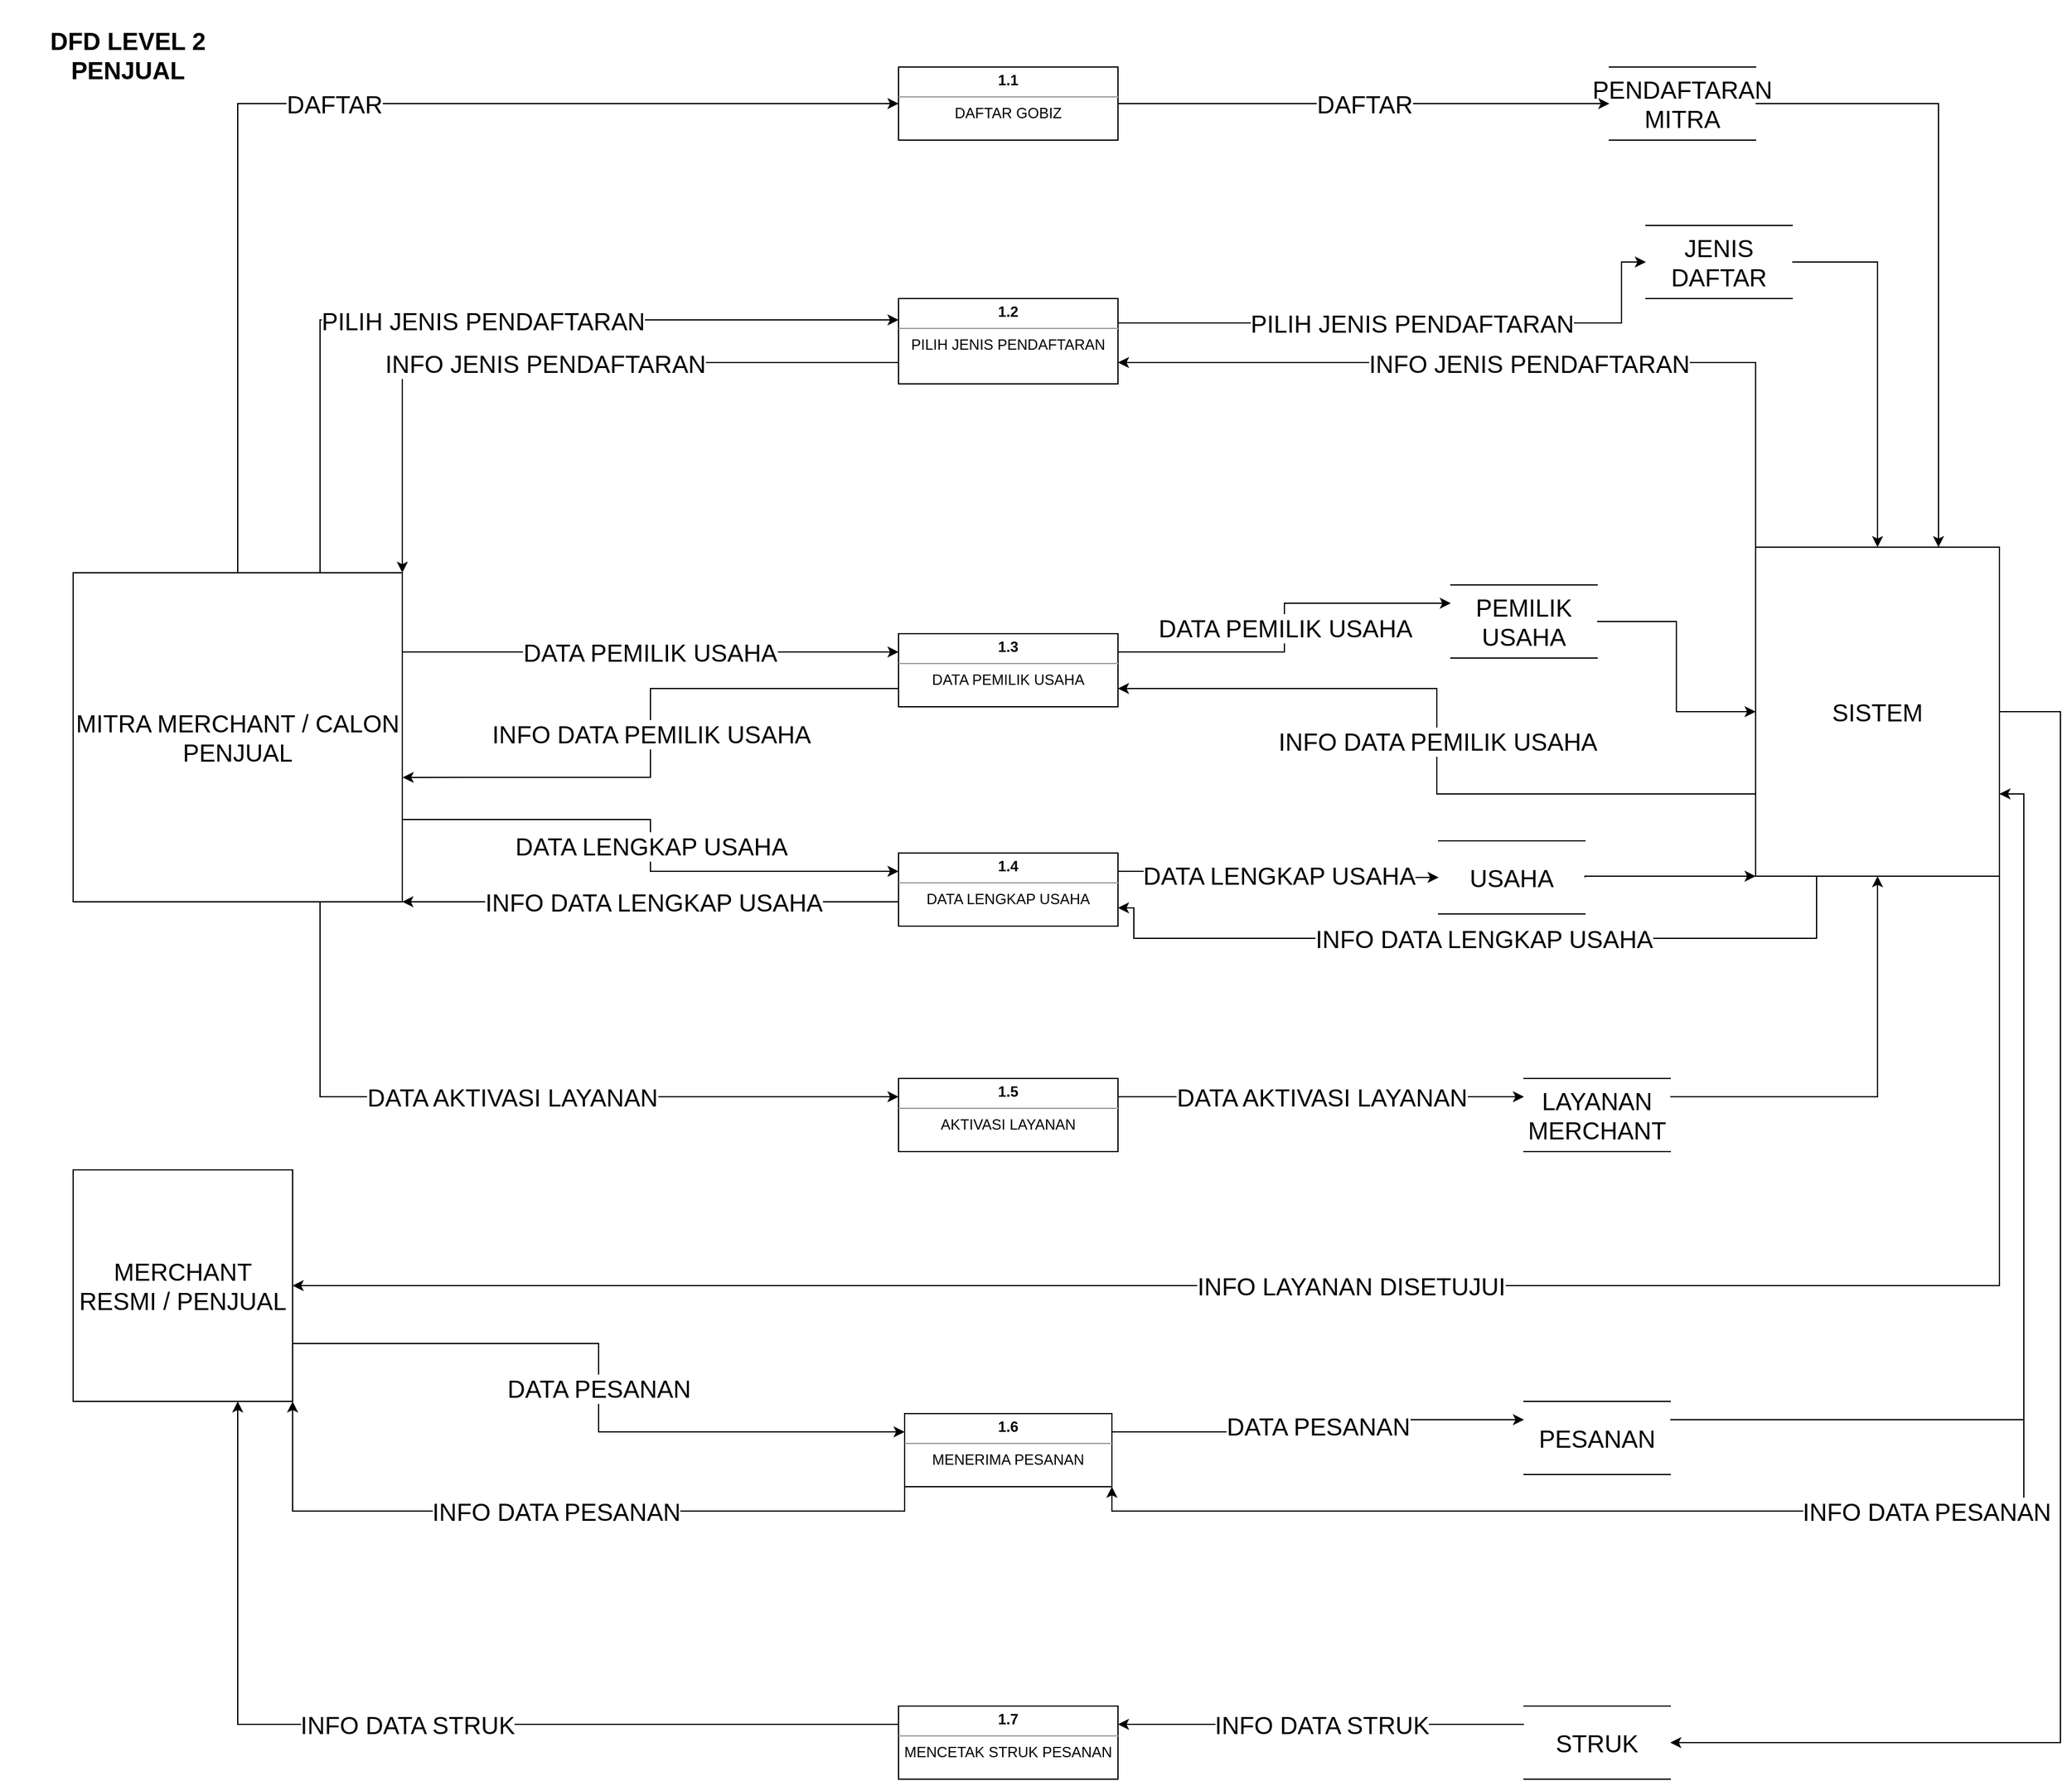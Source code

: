 <mxfile version="16.1.2" type="device"><diagram id="lI5ambm05uFGQuC25C_D" name="Page-1"><mxGraphModel dx="2926" dy="1794" grid="1" gridSize="10" guides="1" tooltips="1" connect="1" arrows="1" fold="1" page="1" pageScale="1" pageWidth="2336" pageHeight="1654" math="0" shadow="0"><root><mxCell id="0"/><mxCell id="1" parent="0"/><mxCell id="_KopvuaC8ghtX5DC3kDF-1" value="DAFTAR" style="edgeStyle=orthogonalEdgeStyle;rounded=0;orthogonalLoop=1;jettySize=auto;html=1;exitX=0.5;exitY=0;exitDx=0;exitDy=0;entryX=0;entryY=0.5;entryDx=0;entryDy=0;fontSize=20;" parent="1" source="_KopvuaC8ghtX5DC3kDF-5" target="_KopvuaC8ghtX5DC3kDF-7" edge="1"><mxGeometry relative="1" as="geometry"/></mxCell><mxCell id="_KopvuaC8ghtX5DC3kDF-2" value="PILIH JENIS PENDAFTARAN" style="edgeStyle=orthogonalEdgeStyle;rounded=0;orthogonalLoop=1;jettySize=auto;html=1;exitX=0.75;exitY=0;exitDx=0;exitDy=0;entryX=0;entryY=0.25;entryDx=0;entryDy=0;fontSize=20;" parent="1" source="_KopvuaC8ghtX5DC3kDF-5" target="_KopvuaC8ghtX5DC3kDF-10" edge="1"><mxGeometry relative="1" as="geometry"/></mxCell><mxCell id="_KopvuaC8ghtX5DC3kDF-4" value="DATA PEMILIK USAHA" style="edgeStyle=orthogonalEdgeStyle;rounded=0;orthogonalLoop=1;jettySize=auto;html=1;exitX=1;exitY=0.25;exitDx=0;exitDy=0;entryX=0;entryY=0.25;entryDx=0;entryDy=0;fontSize=20;" parent="1" source="_KopvuaC8ghtX5DC3kDF-5" target="_KopvuaC8ghtX5DC3kDF-15" edge="1"><mxGeometry relative="1" as="geometry"><Array as="points"><mxPoint x="330" y="535"/></Array></mxGeometry></mxCell><mxCell id="_KopvuaC8ghtX5DC3kDF-35" value="DATA LENGKAP USAHA" style="edgeStyle=orthogonalEdgeStyle;rounded=0;orthogonalLoop=1;jettySize=auto;html=1;exitX=1;exitY=0.75;exitDx=0;exitDy=0;entryX=0;entryY=0.25;entryDx=0;entryDy=0;fontSize=20;" parent="1" source="_KopvuaC8ghtX5DC3kDF-5" target="_KopvuaC8ghtX5DC3kDF-34" edge="1"><mxGeometry relative="1" as="geometry"/></mxCell><mxCell id="_KopvuaC8ghtX5DC3kDF-42" value="DATA AKTIVASI LAYANAN" style="edgeStyle=orthogonalEdgeStyle;rounded=0;orthogonalLoop=1;jettySize=auto;html=1;exitX=0.75;exitY=1;exitDx=0;exitDy=0;entryX=0;entryY=0.25;entryDx=0;entryDy=0;fontSize=20;" parent="1" source="_KopvuaC8ghtX5DC3kDF-5" target="_KopvuaC8ghtX5DC3kDF-17" edge="1"><mxGeometry relative="1" as="geometry"/></mxCell><mxCell id="_KopvuaC8ghtX5DC3kDF-5" value="MITRA MERCHANT / CALON PENJUAL" style="rounded=0;whiteSpace=wrap;html=1;fontSize=20;" parent="1" vertex="1"><mxGeometry x="60" y="470" width="270" height="270" as="geometry"/></mxCell><mxCell id="_KopvuaC8ghtX5DC3kDF-6" value="DAFTAR" style="edgeStyle=orthogonalEdgeStyle;rounded=0;orthogonalLoop=1;jettySize=auto;html=1;exitX=1;exitY=0.5;exitDx=0;exitDy=0;entryX=0;entryY=0.5;entryDx=0;entryDy=0;fontSize=20;" parent="1" source="_KopvuaC8ghtX5DC3kDF-7" target="_KopvuaC8ghtX5DC3kDF-19" edge="1"><mxGeometry relative="1" as="geometry"/></mxCell><mxCell id="_KopvuaC8ghtX5DC3kDF-7" value="&lt;p style=&quot;margin: 0px ; margin-top: 4px ; text-align: center&quot;&gt;&lt;b&gt;1.1&lt;/b&gt;&lt;/p&gt;&lt;hr size=&quot;1&quot;&gt;&lt;div style=&quot;text-align: center ; height: 2px&quot;&gt;DAFTAR GOBIZ&lt;/div&gt;" style="verticalAlign=top;align=left;overflow=fill;fontSize=12;fontFamily=Helvetica;html=1;" parent="1" vertex="1"><mxGeometry x="737" y="55" width="180" height="60" as="geometry"/></mxCell><mxCell id="_KopvuaC8ghtX5DC3kDF-8" value="INFO JENIS PENDAFTARAN" style="edgeStyle=orthogonalEdgeStyle;rounded=0;orthogonalLoop=1;jettySize=auto;html=1;exitX=0;exitY=0.75;exitDx=0;exitDy=0;entryX=1;entryY=0;entryDx=0;entryDy=0;fontSize=20;" parent="1" source="_KopvuaC8ghtX5DC3kDF-10" target="_KopvuaC8ghtX5DC3kDF-5" edge="1"><mxGeometry relative="1" as="geometry"/></mxCell><mxCell id="_KopvuaC8ghtX5DC3kDF-9" value="PILIH JENIS PENDAFTARAN" style="edgeStyle=orthogonalEdgeStyle;rounded=0;orthogonalLoop=1;jettySize=auto;html=1;exitX=1;exitY=0.25;exitDx=0;exitDy=0;fontSize=20;entryX=0;entryY=0.5;entryDx=0;entryDy=0;" parent="1" source="_KopvuaC8ghtX5DC3kDF-10" target="_KopvuaC8ghtX5DC3kDF-22" edge="1"><mxGeometry relative="1" as="geometry"><Array as="points"><mxPoint x="917" y="265"/><mxPoint x="1330" y="265"/><mxPoint x="1330" y="215"/></Array><mxPoint x="1300" y="240" as="targetPoint"/></mxGeometry></mxCell><mxCell id="_KopvuaC8ghtX5DC3kDF-10" value="&lt;p style=&quot;margin: 0px ; margin-top: 4px ; text-align: center&quot;&gt;&lt;b&gt;1.2&lt;/b&gt;&lt;/p&gt;&lt;hr size=&quot;1&quot;&gt;&lt;div style=&quot;text-align: center ; height: 2px&quot;&gt;PILIH JENIS PENDAFTARAN&lt;/div&gt;" style="verticalAlign=top;align=left;overflow=fill;fontSize=12;fontFamily=Helvetica;html=1;" parent="1" vertex="1"><mxGeometry x="737" y="245" width="180" height="70" as="geometry"/></mxCell><mxCell id="_KopvuaC8ghtX5DC3kDF-13" value="INFO DATA PEMILIK USAHA" style="edgeStyle=orthogonalEdgeStyle;rounded=0;orthogonalLoop=1;jettySize=auto;html=1;exitX=0;exitY=0.75;exitDx=0;exitDy=0;entryX=1.001;entryY=0.622;entryDx=0;entryDy=0;entryPerimeter=0;fontSize=20;" parent="1" source="_KopvuaC8ghtX5DC3kDF-15" target="_KopvuaC8ghtX5DC3kDF-5" edge="1"><mxGeometry relative="1" as="geometry"/></mxCell><mxCell id="_KopvuaC8ghtX5DC3kDF-14" value="DATA PEMILIK USAHA" style="edgeStyle=orthogonalEdgeStyle;rounded=0;orthogonalLoop=1;jettySize=auto;html=1;exitX=1;exitY=0.25;exitDx=0;exitDy=0;entryX=0;entryY=0.25;entryDx=0;entryDy=0;fontSize=20;" parent="1" source="_KopvuaC8ghtX5DC3kDF-15" target="_KopvuaC8ghtX5DC3kDF-27" edge="1"><mxGeometry relative="1" as="geometry"/></mxCell><mxCell id="_KopvuaC8ghtX5DC3kDF-15" value="&lt;p style=&quot;margin: 0px ; margin-top: 4px ; text-align: center&quot;&gt;&lt;b&gt;1.3&lt;/b&gt;&lt;/p&gt;&lt;hr size=&quot;1&quot;&gt;&lt;div style=&quot;text-align: center ; height: 2px&quot;&gt;DATA PEMILIK USAHA&lt;/div&gt;" style="verticalAlign=top;align=left;overflow=fill;fontSize=12;fontFamily=Helvetica;html=1;" parent="1" vertex="1"><mxGeometry x="737" y="520" width="180" height="60" as="geometry"/></mxCell><mxCell id="_KopvuaC8ghtX5DC3kDF-43" value="DATA AKTIVASI LAYANAN" style="edgeStyle=orthogonalEdgeStyle;rounded=0;orthogonalLoop=1;jettySize=auto;html=1;exitX=1;exitY=0.25;exitDx=0;exitDy=0;entryX=0;entryY=0.25;entryDx=0;entryDy=0;fontSize=20;" parent="1" source="_KopvuaC8ghtX5DC3kDF-17" target="_KopvuaC8ghtX5DC3kDF-29" edge="1"><mxGeometry relative="1" as="geometry"/></mxCell><mxCell id="_KopvuaC8ghtX5DC3kDF-17" value="&lt;p style=&quot;margin: 0px ; margin-top: 4px ; text-align: center&quot;&gt;&lt;b&gt;1.5&lt;/b&gt;&lt;/p&gt;&lt;hr size=&quot;1&quot;&gt;&lt;div style=&quot;text-align: center ; height: 2px&quot;&gt;AKTIVASI LAYANAN&lt;/div&gt;" style="verticalAlign=top;align=left;overflow=fill;fontSize=12;fontFamily=Helvetica;html=1;" parent="1" vertex="1"><mxGeometry x="737" y="885" width="180" height="60" as="geometry"/></mxCell><mxCell id="_KopvuaC8ghtX5DC3kDF-18" style="edgeStyle=orthogonalEdgeStyle;rounded=0;orthogonalLoop=1;jettySize=auto;html=1;exitX=1;exitY=0.5;exitDx=0;exitDy=0;entryX=0.75;entryY=0;entryDx=0;entryDy=0;" parent="1" source="_KopvuaC8ghtX5DC3kDF-19" target="_KopvuaC8ghtX5DC3kDF-32" edge="1"><mxGeometry relative="1" as="geometry"/></mxCell><mxCell id="_KopvuaC8ghtX5DC3kDF-19" value="PENDAFTARAN MITRA" style="shape=partialRectangle;whiteSpace=wrap;html=1;left=0;right=0;fillColor=none;fontSize=20;" parent="1" vertex="1"><mxGeometry x="1320" y="55" width="120" height="60" as="geometry"/></mxCell><mxCell id="_KopvuaC8ghtX5DC3kDF-20" value="INFO JENIS PENDAFTARAN" style="edgeStyle=orthogonalEdgeStyle;rounded=0;orthogonalLoop=1;jettySize=auto;html=1;entryX=1;entryY=0.75;entryDx=0;entryDy=0;fontSize=20;exitX=0;exitY=0;exitDx=0;exitDy=0;" parent="1" source="_KopvuaC8ghtX5DC3kDF-32" target="_KopvuaC8ghtX5DC3kDF-10" edge="1"><mxGeometry relative="1" as="geometry"><Array as="points"><mxPoint x="1440" y="298"/></Array><mxPoint x="1350" y="298" as="sourcePoint"/></mxGeometry></mxCell><mxCell id="_KopvuaC8ghtX5DC3kDF-21" style="edgeStyle=orthogonalEdgeStyle;rounded=0;orthogonalLoop=1;jettySize=auto;html=1;exitX=1;exitY=0.5;exitDx=0;exitDy=0;entryX=0.5;entryY=0;entryDx=0;entryDy=0;" parent="1" source="_KopvuaC8ghtX5DC3kDF-22" target="_KopvuaC8ghtX5DC3kDF-32" edge="1"><mxGeometry relative="1" as="geometry"/></mxCell><mxCell id="_KopvuaC8ghtX5DC3kDF-22" value="JENIS DAFTAR" style="shape=partialRectangle;whiteSpace=wrap;html=1;left=0;right=0;fillColor=none;fontSize=20;" parent="1" vertex="1"><mxGeometry x="1350" y="185" width="120" height="60" as="geometry"/></mxCell><mxCell id="_KopvuaC8ghtX5DC3kDF-25" value="INFO DATA PEMILIK USAHA" style="edgeStyle=orthogonalEdgeStyle;rounded=0;orthogonalLoop=1;jettySize=auto;html=1;exitX=0;exitY=0.75;exitDx=0;exitDy=0;entryX=1;entryY=0.75;entryDx=0;entryDy=0;fontSize=20;" parent="1" source="_KopvuaC8ghtX5DC3kDF-32" target="_KopvuaC8ghtX5DC3kDF-15" edge="1"><mxGeometry relative="1" as="geometry"/></mxCell><mxCell id="_KopvuaC8ghtX5DC3kDF-26" style="edgeStyle=orthogonalEdgeStyle;rounded=0;orthogonalLoop=1;jettySize=auto;html=1;exitX=1;exitY=0.5;exitDx=0;exitDy=0;entryX=0;entryY=0.5;entryDx=0;entryDy=0;" parent="1" source="_KopvuaC8ghtX5DC3kDF-27" target="_KopvuaC8ghtX5DC3kDF-32" edge="1"><mxGeometry relative="1" as="geometry"/></mxCell><mxCell id="_KopvuaC8ghtX5DC3kDF-27" value="PEMILIK USAHA" style="shape=partialRectangle;whiteSpace=wrap;html=1;left=0;right=0;fillColor=none;fontSize=20;" parent="1" vertex="1"><mxGeometry x="1190" y="480" width="120" height="60" as="geometry"/></mxCell><mxCell id="_KopvuaC8ghtX5DC3kDF-44" style="edgeStyle=orthogonalEdgeStyle;rounded=0;orthogonalLoop=1;jettySize=auto;html=1;exitX=1;exitY=0.25;exitDx=0;exitDy=0;entryX=0.5;entryY=1;entryDx=0;entryDy=0;fontSize=20;" parent="1" source="_KopvuaC8ghtX5DC3kDF-29" target="_KopvuaC8ghtX5DC3kDF-32" edge="1"><mxGeometry relative="1" as="geometry"/></mxCell><mxCell id="_KopvuaC8ghtX5DC3kDF-29" value="LAYANAN MERCHANT" style="shape=partialRectangle;whiteSpace=wrap;html=1;left=0;right=0;fillColor=none;fontSize=20;" parent="1" vertex="1"><mxGeometry x="1250" y="885" width="120" height="60" as="geometry"/></mxCell><mxCell id="_KopvuaC8ghtX5DC3kDF-30" value="DFD LEVEL 2 PENJUAL" style="text;html=1;strokeColor=none;fillColor=none;align=center;verticalAlign=middle;whiteSpace=wrap;rounded=0;fontSize=20;fontStyle=1" parent="1" vertex="1"><mxGeometry width="210" height="90" as="geometry"/></mxCell><mxCell id="_KopvuaC8ghtX5DC3kDF-40" value="INFO DATA LENGKAP USAHA" style="edgeStyle=orthogonalEdgeStyle;rounded=0;orthogonalLoop=1;jettySize=auto;html=1;exitX=0.25;exitY=1;exitDx=0;exitDy=0;entryX=1;entryY=0.75;entryDx=0;entryDy=0;fontSize=20;" parent="1" source="_KopvuaC8ghtX5DC3kDF-32" target="_KopvuaC8ghtX5DC3kDF-34" edge="1"><mxGeometry relative="1" as="geometry"><Array as="points"><mxPoint x="1490" y="770"/><mxPoint x="930" y="770"/><mxPoint x="930" y="745"/></Array></mxGeometry></mxCell><mxCell id="_KopvuaC8ghtX5DC3kDF-48" value="INFO LAYANAN DISETUJUI" style="edgeStyle=orthogonalEdgeStyle;rounded=0;orthogonalLoop=1;jettySize=auto;html=1;exitX=1;exitY=1;exitDx=0;exitDy=0;entryX=1;entryY=0.5;entryDx=0;entryDy=0;fontSize=20;" parent="1" source="_KopvuaC8ghtX5DC3kDF-32" target="_KopvuaC8ghtX5DC3kDF-33" edge="1"><mxGeometry relative="1" as="geometry"/></mxCell><mxCell id="T9Xrl5Pn0Vwm8mS9u5_R-6" value="INFO DATA PESANAN" style="edgeStyle=orthogonalEdgeStyle;rounded=0;orthogonalLoop=1;jettySize=auto;html=1;exitX=1;exitY=0.75;exitDx=0;exitDy=0;entryX=1;entryY=1;entryDx=0;entryDy=0;fontSize=20;" edge="1" parent="1" source="_KopvuaC8ghtX5DC3kDF-32" target="T9Xrl5Pn0Vwm8mS9u5_R-1"><mxGeometry relative="1" as="geometry"/></mxCell><mxCell id="T9Xrl5Pn0Vwm8mS9u5_R-9" style="edgeStyle=orthogonalEdgeStyle;rounded=0;orthogonalLoop=1;jettySize=auto;html=1;exitX=1;exitY=0.5;exitDx=0;exitDy=0;fontSize=20;entryX=1;entryY=0.5;entryDx=0;entryDy=0;" edge="1" parent="1" source="_KopvuaC8ghtX5DC3kDF-32" target="T9Xrl5Pn0Vwm8mS9u5_R-10"><mxGeometry relative="1" as="geometry"><mxPoint x="1830" y="1430" as="targetPoint"/><Array as="points"><mxPoint x="1690" y="584"/><mxPoint x="1690" y="1430"/></Array></mxGeometry></mxCell><mxCell id="_KopvuaC8ghtX5DC3kDF-32" value="SISTEM" style="rounded=0;whiteSpace=wrap;html=1;fontSize=20;" parent="1" vertex="1"><mxGeometry x="1440" y="449" width="200" height="270" as="geometry"/></mxCell><mxCell id="T9Xrl5Pn0Vwm8mS9u5_R-2" value="DATA PESANAN" style="edgeStyle=orthogonalEdgeStyle;rounded=0;orthogonalLoop=1;jettySize=auto;html=1;exitX=1;exitY=0.75;exitDx=0;exitDy=0;entryX=0;entryY=0.25;entryDx=0;entryDy=0;fontSize=20;" edge="1" parent="1" source="_KopvuaC8ghtX5DC3kDF-33" target="T9Xrl5Pn0Vwm8mS9u5_R-1"><mxGeometry relative="1" as="geometry"/></mxCell><mxCell id="_KopvuaC8ghtX5DC3kDF-33" value="MERCHANT RESMI / PENJUAL" style="rounded=0;whiteSpace=wrap;html=1;fontSize=20;" parent="1" vertex="1"><mxGeometry x="60" y="960" width="180" height="190" as="geometry"/></mxCell><mxCell id="_KopvuaC8ghtX5DC3kDF-38" value="DATA LENGKAP USAHA" style="edgeStyle=orthogonalEdgeStyle;rounded=0;orthogonalLoop=1;jettySize=auto;html=1;exitX=1;exitY=0.25;exitDx=0;exitDy=0;entryX=0;entryY=0.5;entryDx=0;entryDy=0;fontSize=20;" parent="1" source="_KopvuaC8ghtX5DC3kDF-34" target="_KopvuaC8ghtX5DC3kDF-37" edge="1"><mxGeometry relative="1" as="geometry"/></mxCell><mxCell id="_KopvuaC8ghtX5DC3kDF-41" value="INFO DATA LENGKAP USAHA" style="edgeStyle=orthogonalEdgeStyle;rounded=0;orthogonalLoop=1;jettySize=auto;html=1;exitX=0;exitY=0.75;exitDx=0;exitDy=0;entryX=1;entryY=1;entryDx=0;entryDy=0;fontSize=20;" parent="1" source="_KopvuaC8ghtX5DC3kDF-34" target="_KopvuaC8ghtX5DC3kDF-5" edge="1"><mxGeometry relative="1" as="geometry"><Array as="points"><mxPoint x="737" y="740"/></Array></mxGeometry></mxCell><mxCell id="_KopvuaC8ghtX5DC3kDF-34" value="&lt;p style=&quot;margin: 0px ; margin-top: 4px ; text-align: center&quot;&gt;&lt;b&gt;1.4&lt;/b&gt;&lt;/p&gt;&lt;hr size=&quot;1&quot;&gt;&lt;div style=&quot;text-align: center ; height: 2px&quot;&gt;DATA LENGKAP USAHA&lt;/div&gt;" style="verticalAlign=top;align=left;overflow=fill;fontSize=12;fontFamily=Helvetica;html=1;" parent="1" vertex="1"><mxGeometry x="737" y="700" width="180" height="60" as="geometry"/></mxCell><mxCell id="_KopvuaC8ghtX5DC3kDF-39" style="edgeStyle=orthogonalEdgeStyle;rounded=0;orthogonalLoop=1;jettySize=auto;html=1;exitX=1;exitY=0.5;exitDx=0;exitDy=0;entryX=0;entryY=1;entryDx=0;entryDy=0;fontSize=20;" parent="1" source="_KopvuaC8ghtX5DC3kDF-37" target="_KopvuaC8ghtX5DC3kDF-32" edge="1"><mxGeometry relative="1" as="geometry"><Array as="points"><mxPoint x="1440" y="719"/></Array></mxGeometry></mxCell><mxCell id="_KopvuaC8ghtX5DC3kDF-37" value="USAHA" style="shape=partialRectangle;whiteSpace=wrap;html=1;left=0;right=0;fillColor=none;fontSize=20;" parent="1" vertex="1"><mxGeometry x="1180" y="690" width="120" height="60" as="geometry"/></mxCell><mxCell id="T9Xrl5Pn0Vwm8mS9u5_R-4" value="DATA PESANAN" style="edgeStyle=orthogonalEdgeStyle;rounded=0;orthogonalLoop=1;jettySize=auto;html=1;exitX=1;exitY=0.25;exitDx=0;exitDy=0;entryX=0;entryY=0.25;entryDx=0;entryDy=0;fontSize=20;" edge="1" parent="1" source="T9Xrl5Pn0Vwm8mS9u5_R-1" target="T9Xrl5Pn0Vwm8mS9u5_R-3"><mxGeometry relative="1" as="geometry"/></mxCell><mxCell id="T9Xrl5Pn0Vwm8mS9u5_R-7" value="INFO DATA PESANAN" style="edgeStyle=orthogonalEdgeStyle;rounded=0;orthogonalLoop=1;jettySize=auto;html=1;exitX=0;exitY=1;exitDx=0;exitDy=0;entryX=1;entryY=1;entryDx=0;entryDy=0;fontSize=20;" edge="1" parent="1" source="T9Xrl5Pn0Vwm8mS9u5_R-1" target="_KopvuaC8ghtX5DC3kDF-33"><mxGeometry relative="1" as="geometry"/></mxCell><mxCell id="T9Xrl5Pn0Vwm8mS9u5_R-1" value="&lt;p style=&quot;margin: 0px ; margin-top: 4px ; text-align: center&quot;&gt;&lt;b&gt;1.6&lt;/b&gt;&lt;/p&gt;&lt;hr size=&quot;1&quot;&gt;&lt;div style=&quot;text-align: center ; height: 2px&quot;&gt;MENERIMA PESANAN&lt;/div&gt;" style="verticalAlign=top;align=left;overflow=fill;fontSize=12;fontFamily=Helvetica;html=1;" vertex="1" parent="1"><mxGeometry x="742" y="1160" width="170" height="60" as="geometry"/></mxCell><mxCell id="T9Xrl5Pn0Vwm8mS9u5_R-5" style="edgeStyle=orthogonalEdgeStyle;rounded=0;orthogonalLoop=1;jettySize=auto;html=1;exitX=1;exitY=0.25;exitDx=0;exitDy=0;entryX=1;entryY=0.75;entryDx=0;entryDy=0;fontSize=20;" edge="1" parent="1" source="T9Xrl5Pn0Vwm8mS9u5_R-3" target="_KopvuaC8ghtX5DC3kDF-32"><mxGeometry relative="1" as="geometry"/></mxCell><mxCell id="T9Xrl5Pn0Vwm8mS9u5_R-3" value="PESANAN" style="shape=partialRectangle;whiteSpace=wrap;html=1;left=0;right=0;fillColor=none;fontSize=20;" vertex="1" parent="1"><mxGeometry x="1250" y="1150" width="120" height="60" as="geometry"/></mxCell><mxCell id="T9Xrl5Pn0Vwm8mS9u5_R-12" value="INFO DATA STRUK" style="edgeStyle=orthogonalEdgeStyle;rounded=0;orthogonalLoop=1;jettySize=auto;html=1;exitX=0;exitY=0.25;exitDx=0;exitDy=0;entryX=0.75;entryY=1;entryDx=0;entryDy=0;fontSize=20;" edge="1" parent="1" source="T9Xrl5Pn0Vwm8mS9u5_R-8" target="_KopvuaC8ghtX5DC3kDF-33"><mxGeometry relative="1" as="geometry"/></mxCell><mxCell id="T9Xrl5Pn0Vwm8mS9u5_R-8" value="&lt;p style=&quot;margin: 0px ; margin-top: 4px ; text-align: center&quot;&gt;&lt;b&gt;1.7&lt;/b&gt;&lt;/p&gt;&lt;hr size=&quot;1&quot;&gt;&lt;div style=&quot;text-align: center ; height: 2px&quot;&gt;MENCETAK STRUK PESANAN&lt;/div&gt;" style="verticalAlign=top;align=left;overflow=fill;fontSize=12;fontFamily=Helvetica;html=1;" vertex="1" parent="1"><mxGeometry x="737" y="1400" width="180" height="60" as="geometry"/></mxCell><mxCell id="T9Xrl5Pn0Vwm8mS9u5_R-11" value="INFO DATA STRUK" style="edgeStyle=orthogonalEdgeStyle;rounded=0;orthogonalLoop=1;jettySize=auto;html=1;exitX=0;exitY=0.25;exitDx=0;exitDy=0;entryX=1;entryY=0.25;entryDx=0;entryDy=0;fontSize=20;" edge="1" parent="1" source="T9Xrl5Pn0Vwm8mS9u5_R-10" target="T9Xrl5Pn0Vwm8mS9u5_R-8"><mxGeometry relative="1" as="geometry"/></mxCell><mxCell id="T9Xrl5Pn0Vwm8mS9u5_R-10" value="STRUK" style="shape=partialRectangle;whiteSpace=wrap;html=1;left=0;right=0;fillColor=none;fontSize=20;" vertex="1" parent="1"><mxGeometry x="1250" y="1400" width="120" height="60" as="geometry"/></mxCell></root></mxGraphModel></diagram></mxfile>